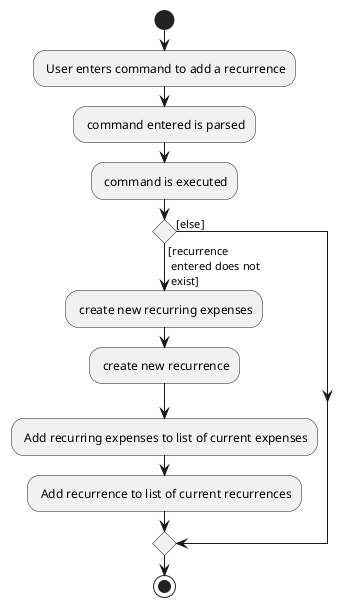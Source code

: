 @startuml
start
: User enters command to add a recurrence;
: command entered is parsed;
: command is executed;

if () then ([recurrence \n entered does not \n exist]\n)
    : create new recurring expenses;
    : create new recurrence;
    : Add recurring expenses to list of current expenses;
    : Add recurrence to list of current recurrences;
else ([else])
endif
stop
@enduml

